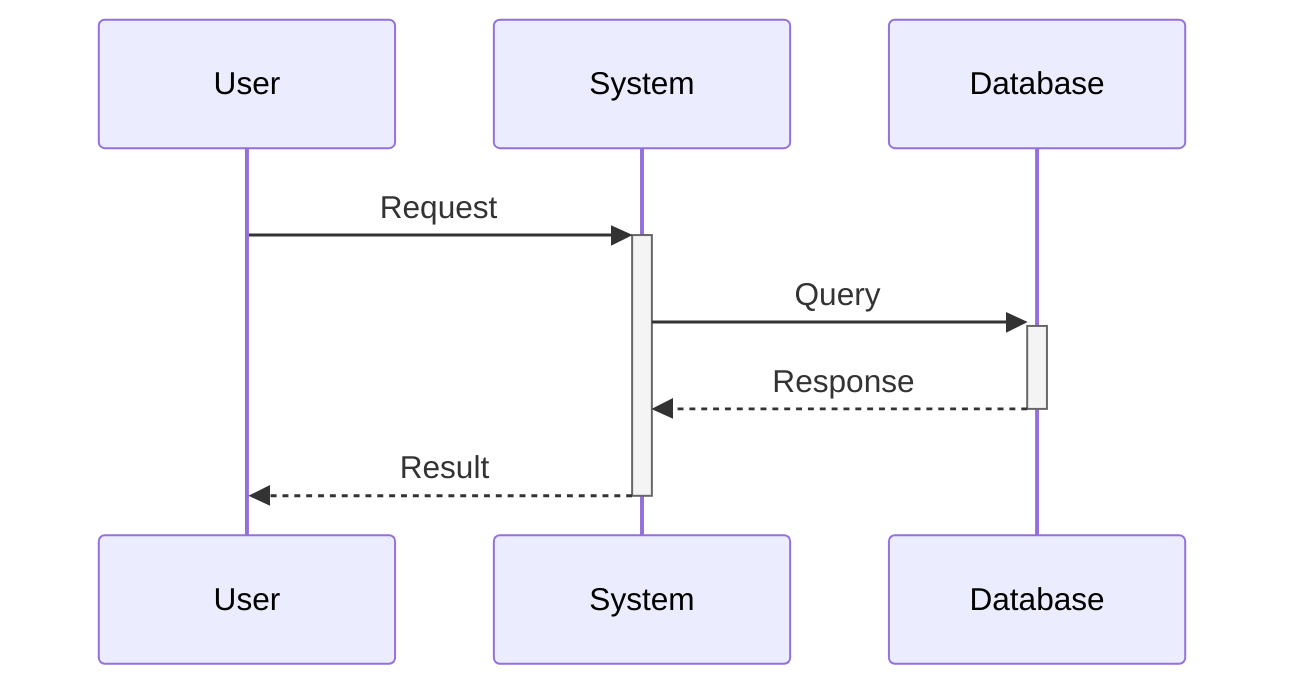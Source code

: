 sequenceDiagram
    participant User
    participant System
    participant Database

    User->>+System: Request
    System->>+Database: Query
    Database-->>-System: Response
    System-->>-User: Result